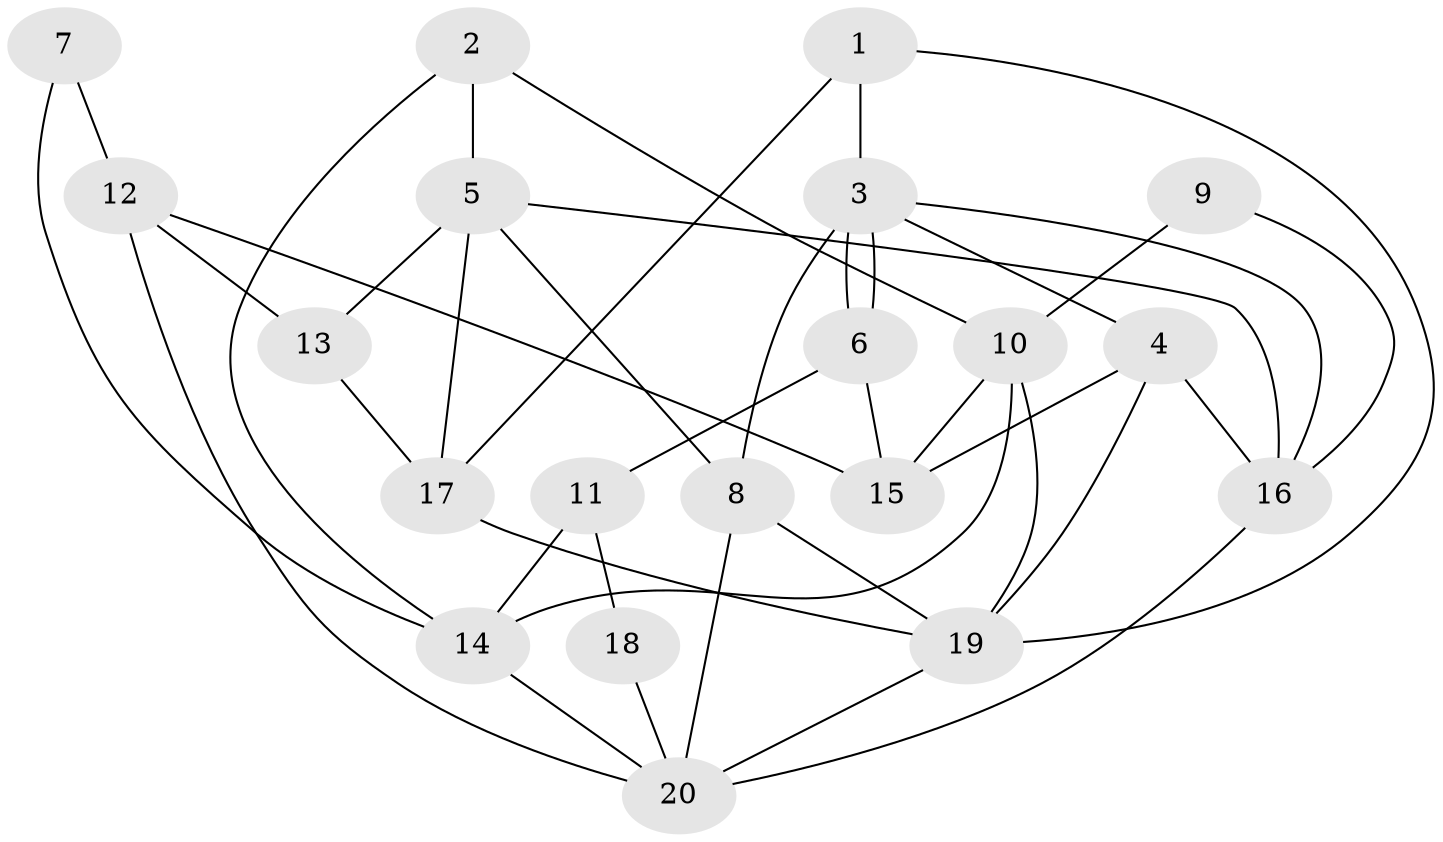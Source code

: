 // Generated by graph-tools (version 1.1) at 2025/46/02/15/25 05:46:28]
// undirected, 20 vertices, 40 edges
graph export_dot {
graph [start="1"]
  node [color=gray90,style=filled];
  1;
  2;
  3;
  4;
  5;
  6;
  7;
  8;
  9;
  10;
  11;
  12;
  13;
  14;
  15;
  16;
  17;
  18;
  19;
  20;
  1 -- 3;
  1 -- 19;
  1 -- 17;
  2 -- 14;
  2 -- 5;
  2 -- 10;
  3 -- 6;
  3 -- 6;
  3 -- 8;
  3 -- 4;
  3 -- 16;
  4 -- 16;
  4 -- 15;
  4 -- 19;
  5 -- 16;
  5 -- 17;
  5 -- 8;
  5 -- 13;
  6 -- 15;
  6 -- 11;
  7 -- 14;
  7 -- 12;
  8 -- 19;
  8 -- 20;
  9 -- 10;
  9 -- 16;
  10 -- 19;
  10 -- 14;
  10 -- 15;
  11 -- 14;
  11 -- 18;
  12 -- 15;
  12 -- 20;
  12 -- 13;
  13 -- 17;
  14 -- 20;
  16 -- 20;
  17 -- 19;
  18 -- 20;
  19 -- 20;
}
